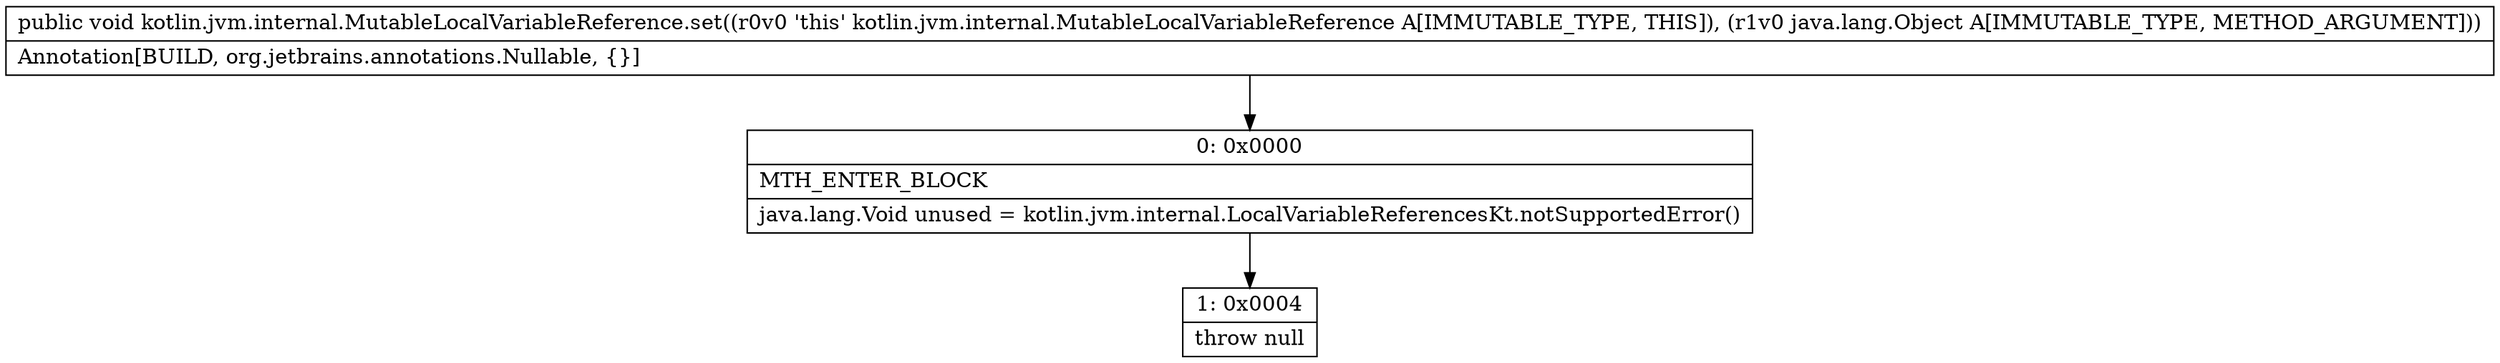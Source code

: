 digraph "CFG forkotlin.jvm.internal.MutableLocalVariableReference.set(Ljava\/lang\/Object;)V" {
Node_0 [shape=record,label="{0\:\ 0x0000|MTH_ENTER_BLOCK\l|java.lang.Void unused = kotlin.jvm.internal.LocalVariableReferencesKt.notSupportedError()\l}"];
Node_1 [shape=record,label="{1\:\ 0x0004|throw null\l}"];
MethodNode[shape=record,label="{public void kotlin.jvm.internal.MutableLocalVariableReference.set((r0v0 'this' kotlin.jvm.internal.MutableLocalVariableReference A[IMMUTABLE_TYPE, THIS]), (r1v0 java.lang.Object A[IMMUTABLE_TYPE, METHOD_ARGUMENT]))  | Annotation[BUILD, org.jetbrains.annotations.Nullable, \{\}]\l}"];
MethodNode -> Node_0;
Node_0 -> Node_1;
}

